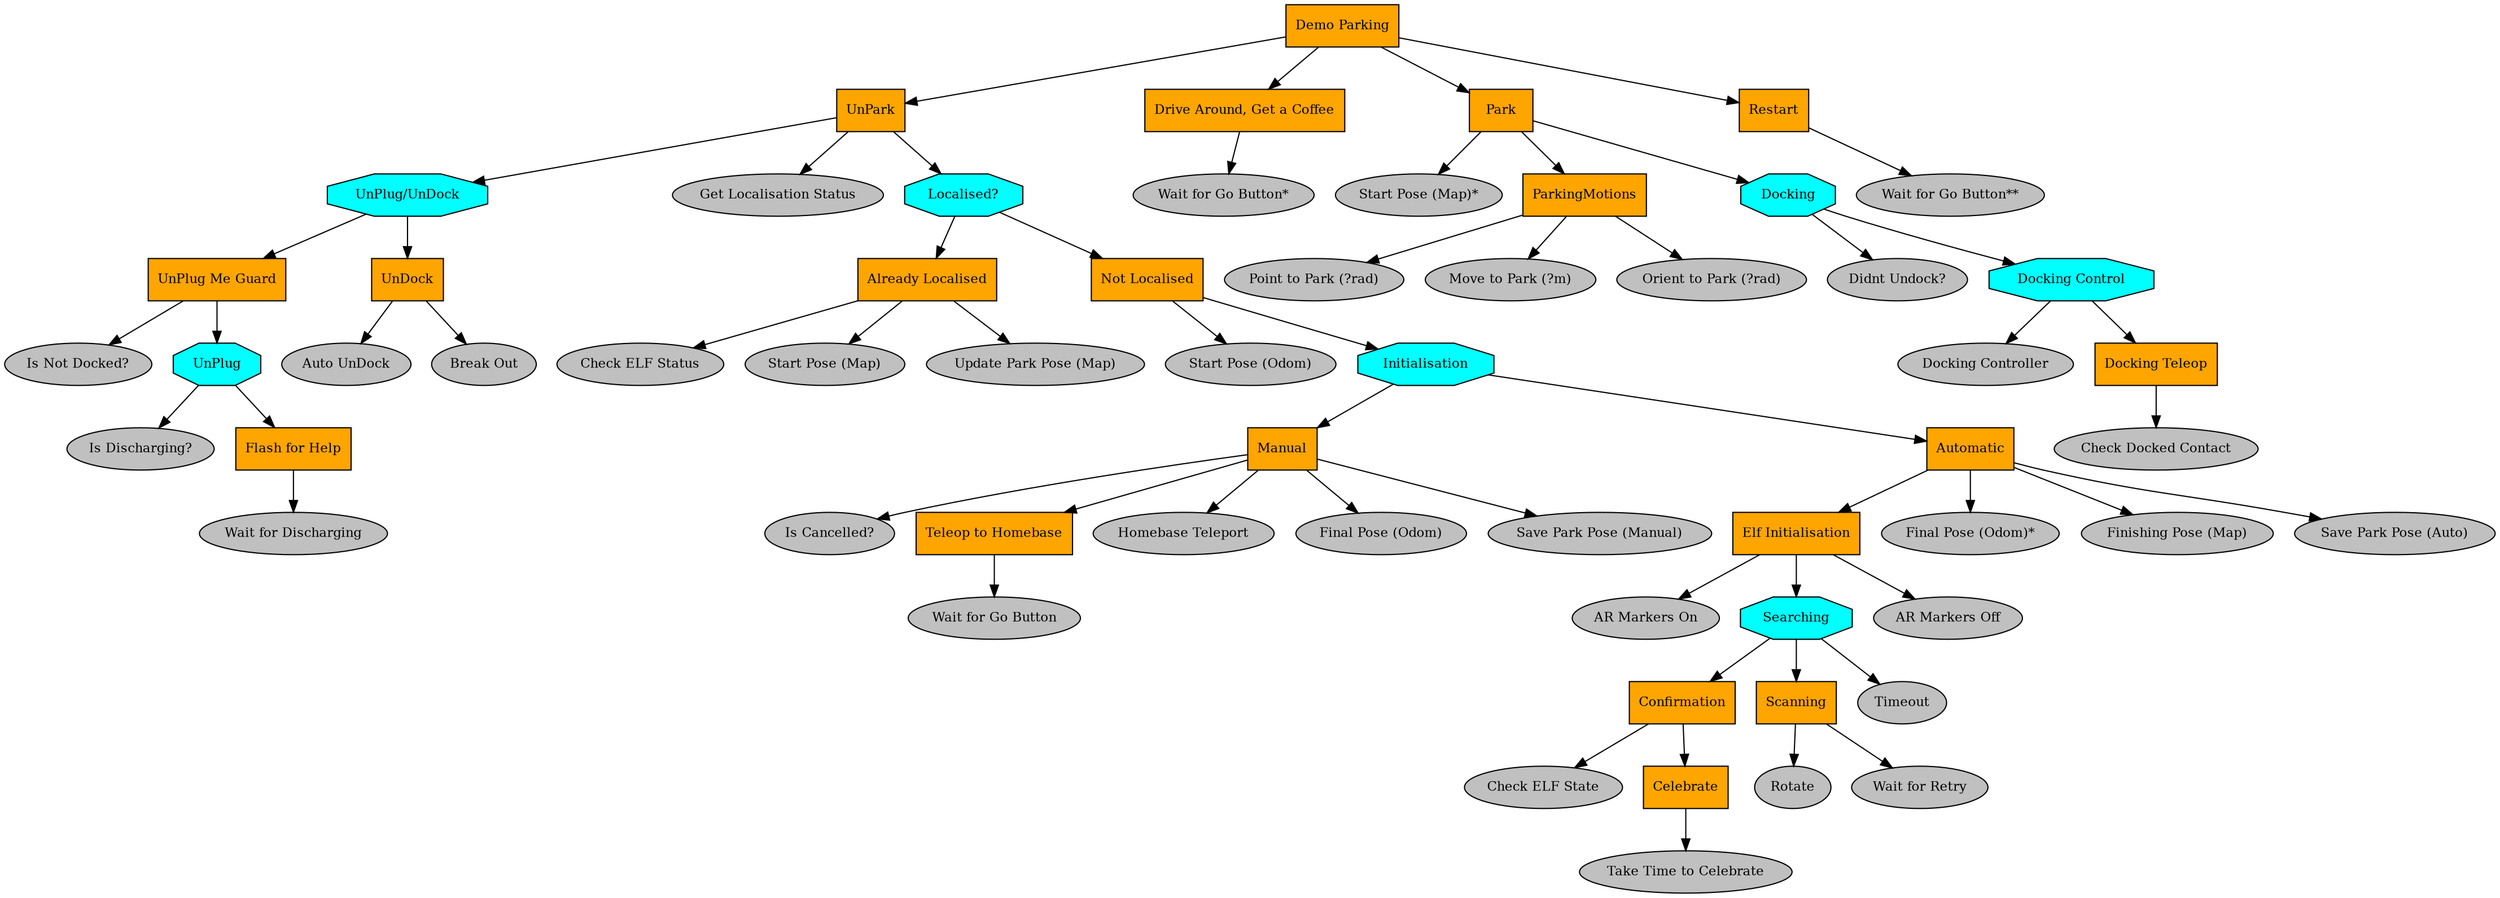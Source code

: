 digraph demo_parking {
"Demo Parking" [shape=box, fontsize=11, style=filled, fillcolor=orange];
UnPark [shape=box, fontsize=11, style=filled, fillcolor=orange];
"Demo Parking" -> UnPark;
"UnPlug/UnDock" [shape=octagon, fontsize=11, style=filled, fillcolor=cyan];
UnPark -> "UnPlug/UnDock";
"UnPlug Me Guard" [shape=box, fontsize=11, style=filled, fillcolor=orange];
"UnPlug/UnDock" -> "UnPlug Me Guard";
"Is Not Docked?" [shape=ellipse, fontsize=11, style=filled, fillcolor=gray];
"UnPlug Me Guard" -> "Is Not Docked?";
UnPlug [shape=octagon, fontsize=11, style=filled, fillcolor=cyan];
"UnPlug Me Guard" -> UnPlug;
"Is Discharging?" [shape=ellipse, fontsize=11, style=filled, fillcolor=gray];
UnPlug -> "Is Discharging?";
"Flash for Help" [shape=box, fontsize=11, style=filled, fillcolor=orange];
UnPlug -> "Flash for Help";
"Wait for Discharging" [shape=ellipse, fontsize=11, style=filled, fillcolor=gray];
"Flash for Help" -> "Wait for Discharging";
UnDock [shape=box, fontsize=11, style=filled, fillcolor=orange];
"UnPlug/UnDock" -> UnDock;
"Auto UnDock" [shape=ellipse, fontsize=11, style=filled, fillcolor=gray];
UnDock -> "Auto UnDock";
"Break Out" [shape=ellipse, fontsize=11, style=filled, fillcolor=gray];
UnDock -> "Break Out";
"Get Localisation Status" [shape=ellipse, fontsize=11, style=filled, fillcolor=gray];
UnPark -> "Get Localisation Status";
"Localised?" [shape=octagon, fontsize=11, style=filled, fillcolor=cyan];
UnPark -> "Localised?";
"Already Localised" [shape=box, fontsize=11, style=filled, fillcolor=orange];
"Localised?" -> "Already Localised";
"Check ELF Status" [shape=ellipse, fontsize=11, style=filled, fillcolor=gray];
"Already Localised" -> "Check ELF Status";
"Start Pose (Map)" [shape=ellipse, fontsize=11, style=filled, fillcolor=gray];
"Already Localised" -> "Start Pose (Map)";
"Update Park Pose (Map)" [shape=ellipse, fontsize=11, style=filled, fillcolor=gray];
"Already Localised" -> "Update Park Pose (Map)";
"Not Localised" [shape=box, fontsize=11, style=filled, fillcolor=orange];
"Localised?" -> "Not Localised";
"Start Pose (Odom)" [shape=ellipse, fontsize=11, style=filled, fillcolor=gray];
"Not Localised" -> "Start Pose (Odom)";
Initialisation [shape=octagon, fontsize=11, style=filled, fillcolor=cyan];
"Not Localised" -> Initialisation;
Manual [shape=box, fontsize=11, style=filled, fillcolor=orange];
Initialisation -> Manual;
"Is Cancelled?" [shape=ellipse, fontsize=11, style=filled, fillcolor=gray];
Manual -> "Is Cancelled?";
"Teleop to Homebase" [shape=box, fontsize=11, style=filled, fillcolor=orange];
Manual -> "Teleop to Homebase";
"Wait for Go Button" [shape=ellipse, fontsize=11, style=filled, fillcolor=gray];
"Teleop to Homebase" -> "Wait for Go Button";
"Homebase Teleport" [shape=ellipse, fontsize=11, style=filled, fillcolor=gray];
Manual -> "Homebase Teleport";
"Final Pose (Odom)" [shape=ellipse, fontsize=11, style=filled, fillcolor=gray];
Manual -> "Final Pose (Odom)";
"Save Park Pose (Manual)" [shape=ellipse, fontsize=11, style=filled, fillcolor=gray];
Manual -> "Save Park Pose (Manual)";
Automatic [shape=box, fontsize=11, style=filled, fillcolor=orange];
Initialisation -> Automatic;
"Elf Initialisation" [shape=box, fontsize=11, style=filled, fillcolor=orange];
Automatic -> "Elf Initialisation";
"AR Markers On" [shape=ellipse, fontsize=11, style=filled, fillcolor=gray];
"Elf Initialisation" -> "AR Markers On";
Searching [shape=octagon, fontsize=11, style=filled, fillcolor=cyan];
"Elf Initialisation" -> Searching;
Confirmation [shape=box, fontsize=11, style=filled, fillcolor=orange];
Searching -> Confirmation;
"Check ELF State" [shape=ellipse, fontsize=11, style=filled, fillcolor=gray];
Confirmation -> "Check ELF State";
Celebrate [shape=box, fontsize=11, style=filled, fillcolor=orange];
Confirmation -> Celebrate;
"Take Time to Celebrate" [shape=ellipse, fontsize=11, style=filled, fillcolor=gray];
Celebrate -> "Take Time to Celebrate";
Scanning [shape=box, fontsize=11, style=filled, fillcolor=orange];
Searching -> Scanning;
Rotate [shape=ellipse, fontsize=11, style=filled, fillcolor=gray];
Scanning -> Rotate;
"Wait for Retry" [shape=ellipse, fontsize=11, style=filled, fillcolor=gray];
Scanning -> "Wait for Retry";
Timeout [shape=ellipse, fontsize=11, style=filled, fillcolor=gray];
Searching -> Timeout;
"AR Markers Off" [shape=ellipse, fontsize=11, style=filled, fillcolor=gray];
"Elf Initialisation" -> "AR Markers Off";
"Final Pose (Odom)*" [shape=ellipse, fontsize=11, style=filled, fillcolor=gray];
Automatic -> "Final Pose (Odom)*";
"Finishing Pose (Map)" [shape=ellipse, fontsize=11, style=filled, fillcolor=gray];
Automatic -> "Finishing Pose (Map)";
"Save Park Pose (Auto)" [shape=ellipse, fontsize=11, style=filled, fillcolor=gray];
Automatic -> "Save Park Pose (Auto)";
"Drive Around, Get a Coffee" [shape=box, fontsize=11, style=filled, fillcolor=orange];
"Demo Parking" -> "Drive Around, Get a Coffee";
"Wait for Go Button*" [shape=ellipse, fontsize=11, style=filled, fillcolor=gray];
"Drive Around, Get a Coffee" -> "Wait for Go Button*";
Park [shape=box, fontsize=11, style=filled, fillcolor=orange];
"Demo Parking" -> Park;
"Start Pose (Map)*" [shape=ellipse, fontsize=11, style=filled, fillcolor=gray];
Park -> "Start Pose (Map)*";
ParkingMotions [shape=box, fontsize=11, style=filled, fillcolor=orange];
Park -> ParkingMotions;
"Point to Park (?rad)" [shape=ellipse, fontsize=11, style=filled, fillcolor=gray];
ParkingMotions -> "Point to Park (?rad)";
"Move to Park (?m)" [shape=ellipse, fontsize=11, style=filled, fillcolor=gray];
ParkingMotions -> "Move to Park (?m)";
"Orient to Park (?rad)" [shape=ellipse, fontsize=11, style=filled, fillcolor=gray];
ParkingMotions -> "Orient to Park (?rad)";
Docking [shape=octagon, fontsize=11, style=filled, fillcolor=cyan];
Park -> Docking;
"Didnt Undock?" [shape=ellipse, fontsize=11, style=filled, fillcolor=gray];
Docking -> "Didnt Undock?";
"Docking Control" [shape=octagon, fontsize=11, style=filled, fillcolor=cyan];
Docking -> "Docking Control";
"Docking Controller" [shape=ellipse, fontsize=11, style=filled, fillcolor=gray];
"Docking Control" -> "Docking Controller";
"Docking Teleop" [shape=box, fontsize=11, style=filled, fillcolor=orange];
"Docking Control" -> "Docking Teleop";
"Check Docked Contact" [shape=ellipse, fontsize=11, style=filled, fillcolor=gray];
"Docking Teleop" -> "Check Docked Contact";
Restart [shape=box, fontsize=11, style=filled, fillcolor=orange];
"Demo Parking" -> Restart;
"Wait for Go Button**" [shape=ellipse, fontsize=11, style=filled, fillcolor=gray];
Restart -> "Wait for Go Button**";
}
